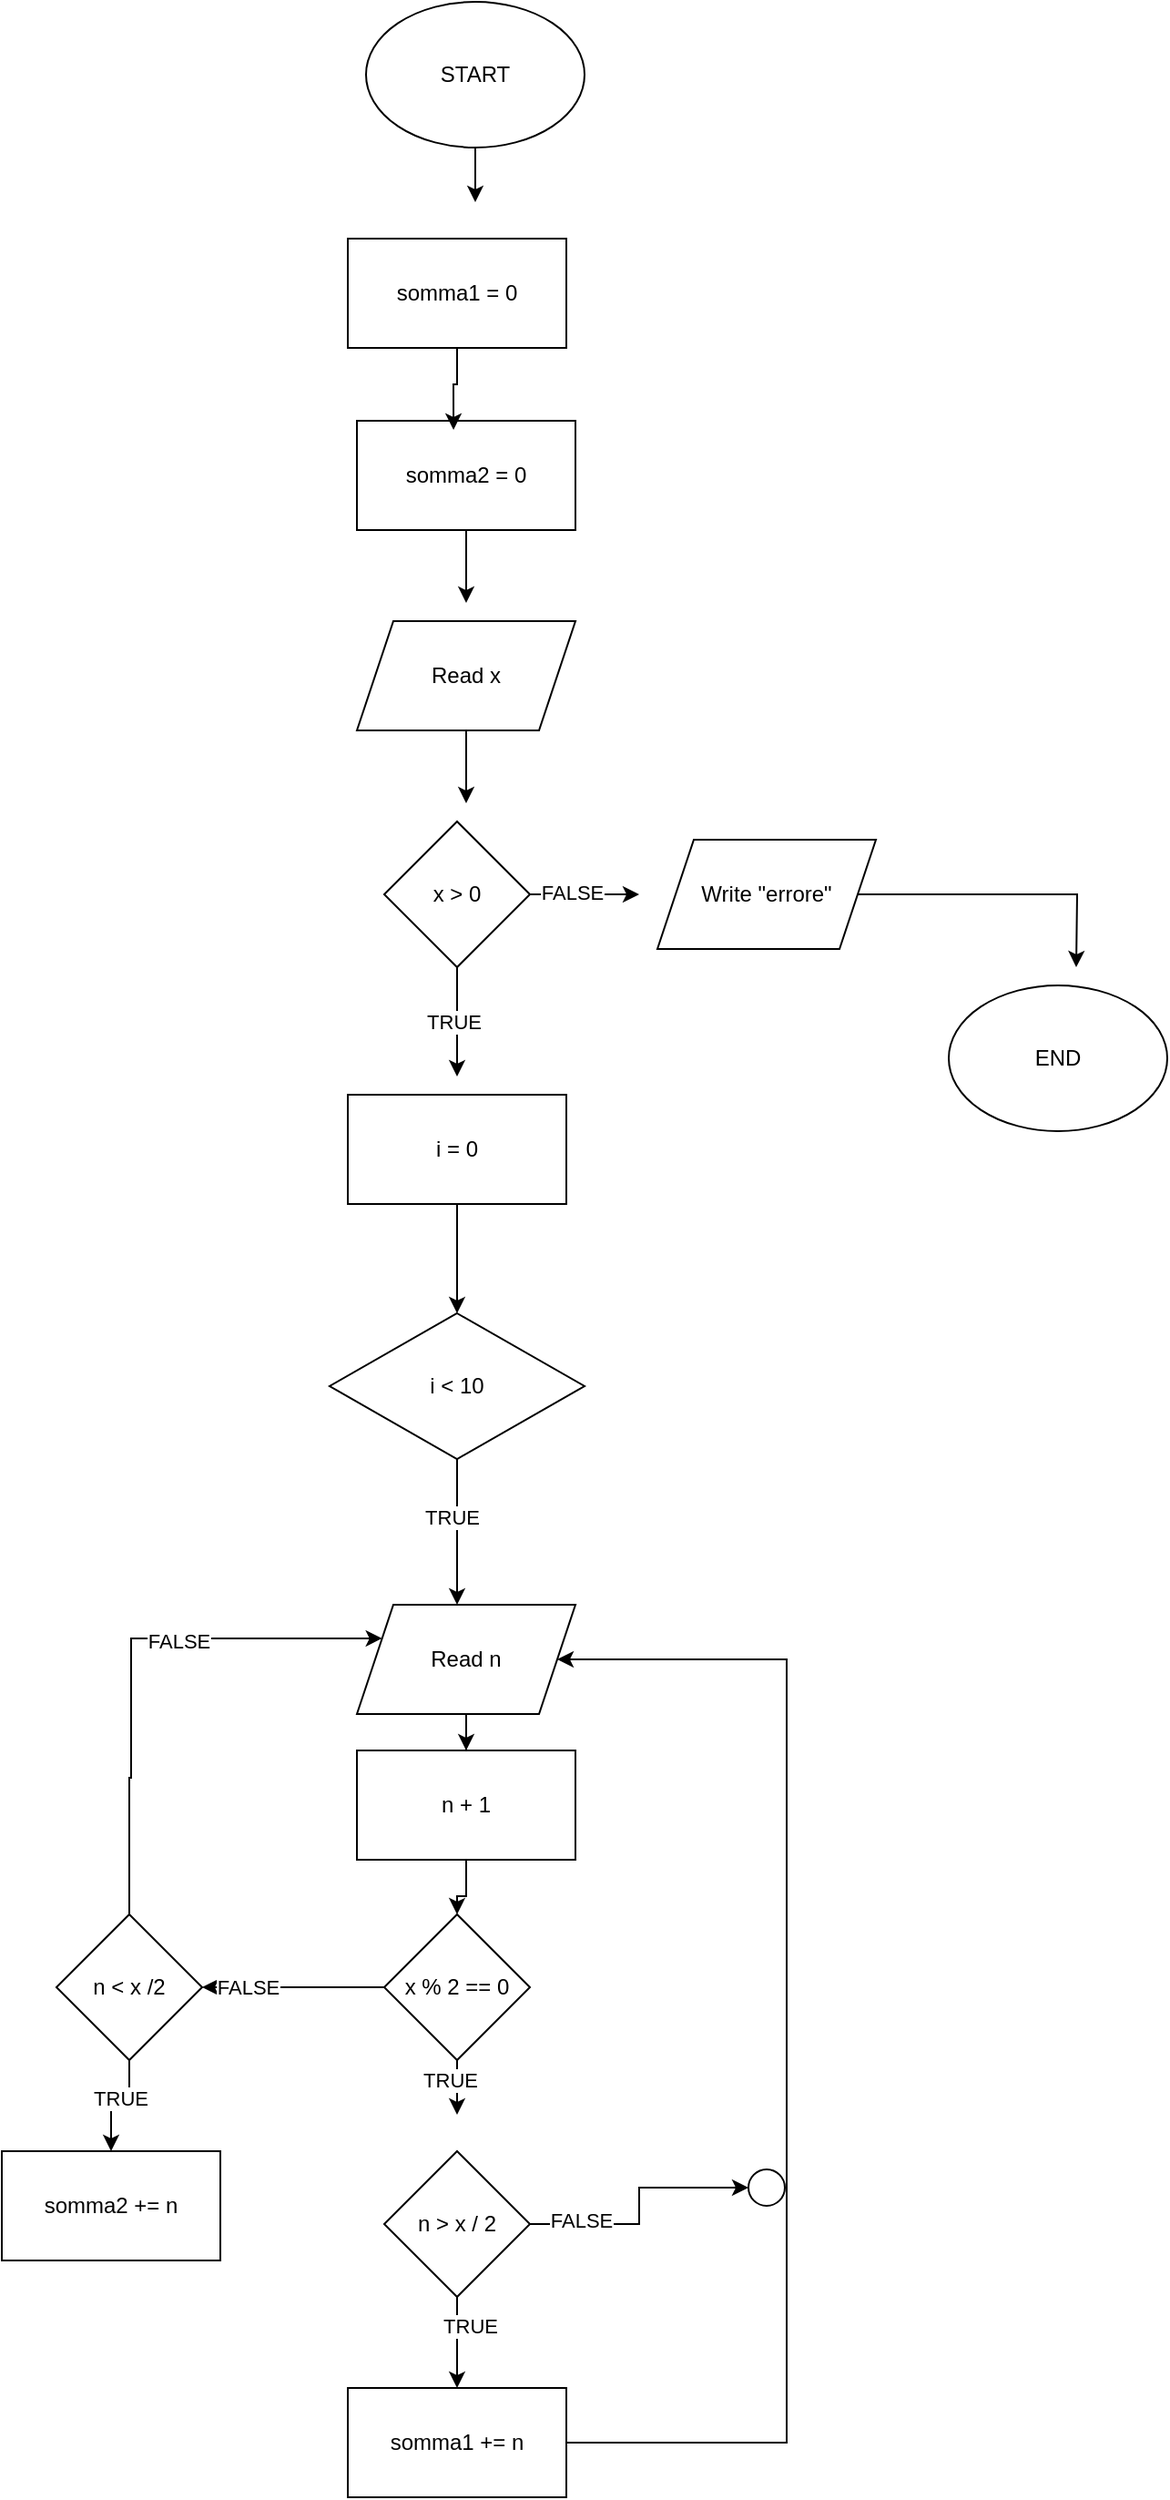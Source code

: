 <mxfile version="26.0.9">
  <diagram name="Page-1" id="PjqkCXJDa6QP-Z5-mkrk">
    <mxGraphModel dx="1044" dy="2015" grid="1" gridSize="10" guides="1" tooltips="1" connect="1" arrows="1" fold="1" page="1" pageScale="1" pageWidth="850" pageHeight="1100" math="0" shadow="0">
      <root>
        <mxCell id="0" />
        <mxCell id="1" parent="0" />
        <mxCell id="trHLj9ciciMBN7u2gDlx-35" style="edgeStyle=orthogonalEdgeStyle;rounded=0;orthogonalLoop=1;jettySize=auto;html=1;" edge="1" parent="1" source="trHLj9ciciMBN7u2gDlx-1">
          <mxGeometry relative="1" as="geometry">
            <mxPoint x="430" y="-100" as="targetPoint" />
          </mxGeometry>
        </mxCell>
        <mxCell id="trHLj9ciciMBN7u2gDlx-1" value="START" style="ellipse;whiteSpace=wrap;html=1;" vertex="1" parent="1">
          <mxGeometry x="370" y="-210" width="120" height="80" as="geometry" />
        </mxCell>
        <mxCell id="trHLj9ciciMBN7u2gDlx-5" style="edgeStyle=orthogonalEdgeStyle;rounded=0;orthogonalLoop=1;jettySize=auto;html=1;" edge="1" parent="1" source="trHLj9ciciMBN7u2gDlx-2">
          <mxGeometry relative="1" as="geometry">
            <mxPoint x="425" y="230" as="targetPoint" />
          </mxGeometry>
        </mxCell>
        <mxCell id="trHLj9ciciMBN7u2gDlx-2" value="Read x" style="shape=parallelogram;perimeter=parallelogramPerimeter;whiteSpace=wrap;html=1;fixedSize=1;" vertex="1" parent="1">
          <mxGeometry x="365" y="130" width="120" height="60" as="geometry" />
        </mxCell>
        <mxCell id="trHLj9ciciMBN7u2gDlx-6" style="edgeStyle=orthogonalEdgeStyle;rounded=0;orthogonalLoop=1;jettySize=auto;html=1;" edge="1" parent="1" source="trHLj9ciciMBN7u2gDlx-4">
          <mxGeometry relative="1" as="geometry">
            <mxPoint x="520" y="280" as="targetPoint" />
          </mxGeometry>
        </mxCell>
        <mxCell id="trHLj9ciciMBN7u2gDlx-7" value="FALSE" style="edgeLabel;html=1;align=center;verticalAlign=middle;resizable=0;points=[];" vertex="1" connectable="0" parent="trHLj9ciciMBN7u2gDlx-6">
          <mxGeometry x="-0.24" y="1" relative="1" as="geometry">
            <mxPoint as="offset" />
          </mxGeometry>
        </mxCell>
        <mxCell id="trHLj9ciciMBN7u2gDlx-12" style="edgeStyle=orthogonalEdgeStyle;rounded=0;orthogonalLoop=1;jettySize=auto;html=1;entryX=0.5;entryY=0;entryDx=0;entryDy=0;" edge="1" parent="1" source="trHLj9ciciMBN7u2gDlx-4">
          <mxGeometry relative="1" as="geometry">
            <mxPoint x="420" y="380" as="targetPoint" />
          </mxGeometry>
        </mxCell>
        <mxCell id="trHLj9ciciMBN7u2gDlx-13" value="TRUE" style="edgeLabel;html=1;align=center;verticalAlign=middle;resizable=0;points=[];" vertex="1" connectable="0" parent="trHLj9ciciMBN7u2gDlx-12">
          <mxGeometry y="-3" relative="1" as="geometry">
            <mxPoint as="offset" />
          </mxGeometry>
        </mxCell>
        <mxCell id="trHLj9ciciMBN7u2gDlx-4" value="x &amp;gt; 0" style="rhombus;whiteSpace=wrap;html=1;" vertex="1" parent="1">
          <mxGeometry x="380" y="240" width="80" height="80" as="geometry" />
        </mxCell>
        <mxCell id="trHLj9ciciMBN7u2gDlx-8" value="END" style="ellipse;whiteSpace=wrap;html=1;" vertex="1" parent="1">
          <mxGeometry x="690" y="330" width="120" height="80" as="geometry" />
        </mxCell>
        <mxCell id="trHLj9ciciMBN7u2gDlx-10" style="edgeStyle=orthogonalEdgeStyle;rounded=0;orthogonalLoop=1;jettySize=auto;html=1;" edge="1" parent="1" source="trHLj9ciciMBN7u2gDlx-9">
          <mxGeometry relative="1" as="geometry">
            <mxPoint x="760" y="320" as="targetPoint" />
          </mxGeometry>
        </mxCell>
        <mxCell id="trHLj9ciciMBN7u2gDlx-9" value="Write &quot;errore&quot;" style="shape=parallelogram;perimeter=parallelogramPerimeter;whiteSpace=wrap;html=1;fixedSize=1;" vertex="1" parent="1">
          <mxGeometry x="530" y="250" width="120" height="60" as="geometry" />
        </mxCell>
        <mxCell id="trHLj9ciciMBN7u2gDlx-16" style="edgeStyle=orthogonalEdgeStyle;rounded=0;orthogonalLoop=1;jettySize=auto;html=1;entryX=0.5;entryY=0;entryDx=0;entryDy=0;" edge="1" parent="1" source="trHLj9ciciMBN7u2gDlx-14" target="trHLj9ciciMBN7u2gDlx-15">
          <mxGeometry relative="1" as="geometry" />
        </mxCell>
        <mxCell id="trHLj9ciciMBN7u2gDlx-14" value="i = 0" style="rounded=0;whiteSpace=wrap;html=1;" vertex="1" parent="1">
          <mxGeometry x="360" y="390" width="120" height="60" as="geometry" />
        </mxCell>
        <mxCell id="trHLj9ciciMBN7u2gDlx-17" style="edgeStyle=orthogonalEdgeStyle;rounded=0;orthogonalLoop=1;jettySize=auto;html=1;" edge="1" parent="1" source="trHLj9ciciMBN7u2gDlx-15">
          <mxGeometry relative="1" as="geometry">
            <mxPoint x="420" y="670" as="targetPoint" />
          </mxGeometry>
        </mxCell>
        <mxCell id="trHLj9ciciMBN7u2gDlx-18" value="TRUE" style="edgeLabel;html=1;align=center;verticalAlign=middle;resizable=0;points=[];" vertex="1" connectable="0" parent="trHLj9ciciMBN7u2gDlx-17">
          <mxGeometry x="-0.205" y="-3" relative="1" as="geometry">
            <mxPoint as="offset" />
          </mxGeometry>
        </mxCell>
        <mxCell id="trHLj9ciciMBN7u2gDlx-15" value="i &amp;lt; 10" style="rhombus;whiteSpace=wrap;html=1;" vertex="1" parent="1">
          <mxGeometry x="350" y="510" width="140" height="80" as="geometry" />
        </mxCell>
        <mxCell id="trHLj9ciciMBN7u2gDlx-25" style="edgeStyle=orthogonalEdgeStyle;rounded=0;orthogonalLoop=1;jettySize=auto;html=1;" edge="1" parent="1" source="trHLj9ciciMBN7u2gDlx-22">
          <mxGeometry relative="1" as="geometry">
            <mxPoint x="420" y="950" as="targetPoint" />
          </mxGeometry>
        </mxCell>
        <mxCell id="trHLj9ciciMBN7u2gDlx-28" value="TRUE" style="edgeLabel;html=1;align=center;verticalAlign=middle;resizable=0;points=[];" vertex="1" connectable="0" parent="trHLj9ciciMBN7u2gDlx-25">
          <mxGeometry x="-0.309" y="-4" relative="1" as="geometry">
            <mxPoint as="offset" />
          </mxGeometry>
        </mxCell>
        <mxCell id="trHLj9ciciMBN7u2gDlx-51" style="edgeStyle=orthogonalEdgeStyle;rounded=0;orthogonalLoop=1;jettySize=auto;html=1;entryX=1;entryY=0.5;entryDx=0;entryDy=0;" edge="1" parent="1" source="trHLj9ciciMBN7u2gDlx-22" target="trHLj9ciciMBN7u2gDlx-47">
          <mxGeometry relative="1" as="geometry">
            <mxPoint x="290" y="880" as="targetPoint" />
          </mxGeometry>
        </mxCell>
        <mxCell id="trHLj9ciciMBN7u2gDlx-52" value="FALSE" style="edgeLabel;html=1;align=center;verticalAlign=middle;resizable=0;points=[];" vertex="1" connectable="0" parent="trHLj9ciciMBN7u2gDlx-51">
          <mxGeometry x="0.503" relative="1" as="geometry">
            <mxPoint as="offset" />
          </mxGeometry>
        </mxCell>
        <mxCell id="trHLj9ciciMBN7u2gDlx-22" value="x % 2 == 0" style="rhombus;whiteSpace=wrap;html=1;" vertex="1" parent="1">
          <mxGeometry x="380" y="840" width="80" height="80" as="geometry" />
        </mxCell>
        <mxCell id="trHLj9ciciMBN7u2gDlx-41" style="edgeStyle=orthogonalEdgeStyle;rounded=0;orthogonalLoop=1;jettySize=auto;html=1;" edge="1" parent="1" source="trHLj9ciciMBN7u2gDlx-30" target="trHLj9ciciMBN7u2gDlx-40">
          <mxGeometry relative="1" as="geometry" />
        </mxCell>
        <mxCell id="trHLj9ciciMBN7u2gDlx-30" value="Read n" style="shape=parallelogram;perimeter=parallelogramPerimeter;whiteSpace=wrap;html=1;fixedSize=1;" vertex="1" parent="1">
          <mxGeometry x="365" y="670" width="120" height="60" as="geometry" />
        </mxCell>
        <mxCell id="trHLj9ciciMBN7u2gDlx-38" style="edgeStyle=orthogonalEdgeStyle;rounded=0;orthogonalLoop=1;jettySize=auto;html=1;entryX=0.5;entryY=0;entryDx=0;entryDy=0;" edge="1" parent="1" source="trHLj9ciciMBN7u2gDlx-31" target="trHLj9ciciMBN7u2gDlx-32">
          <mxGeometry relative="1" as="geometry" />
        </mxCell>
        <mxCell id="trHLj9ciciMBN7u2gDlx-39" value="TRUE" style="edgeLabel;html=1;align=center;verticalAlign=middle;resizable=0;points=[];" vertex="1" connectable="0" parent="trHLj9ciciMBN7u2gDlx-38">
          <mxGeometry x="-0.382" y="7" relative="1" as="geometry">
            <mxPoint as="offset" />
          </mxGeometry>
        </mxCell>
        <mxCell id="trHLj9ciciMBN7u2gDlx-44" style="edgeStyle=orthogonalEdgeStyle;rounded=0;orthogonalLoop=1;jettySize=auto;html=1;" edge="1" parent="1" source="trHLj9ciciMBN7u2gDlx-31" target="trHLj9ciciMBN7u2gDlx-45">
          <mxGeometry relative="1" as="geometry">
            <mxPoint x="570" y="1010" as="targetPoint" />
          </mxGeometry>
        </mxCell>
        <mxCell id="trHLj9ciciMBN7u2gDlx-46" value="FALSE" style="edgeLabel;html=1;align=center;verticalAlign=middle;resizable=0;points=[];" vertex="1" connectable="0" parent="trHLj9ciciMBN7u2gDlx-44">
          <mxGeometry x="-0.6" y="2" relative="1" as="geometry">
            <mxPoint as="offset" />
          </mxGeometry>
        </mxCell>
        <mxCell id="trHLj9ciciMBN7u2gDlx-31" value="n &amp;gt; x / 2" style="rhombus;whiteSpace=wrap;html=1;" vertex="1" parent="1">
          <mxGeometry x="380" y="970" width="80" height="80" as="geometry" />
        </mxCell>
        <mxCell id="trHLj9ciciMBN7u2gDlx-43" style="edgeStyle=orthogonalEdgeStyle;rounded=0;orthogonalLoop=1;jettySize=auto;html=1;" edge="1" parent="1" source="trHLj9ciciMBN7u2gDlx-32" target="trHLj9ciciMBN7u2gDlx-30">
          <mxGeometry relative="1" as="geometry">
            <mxPoint x="600" y="680" as="targetPoint" />
            <Array as="points">
              <mxPoint x="601" y="1130" />
              <mxPoint x="601" y="700" />
            </Array>
          </mxGeometry>
        </mxCell>
        <mxCell id="trHLj9ciciMBN7u2gDlx-32" value="somma1 += n" style="rounded=0;whiteSpace=wrap;html=1;" vertex="1" parent="1">
          <mxGeometry x="360" y="1100" width="120" height="60" as="geometry" />
        </mxCell>
        <mxCell id="trHLj9ciciMBN7u2gDlx-37" style="edgeStyle=orthogonalEdgeStyle;rounded=0;orthogonalLoop=1;jettySize=auto;html=1;" edge="1" parent="1" source="trHLj9ciciMBN7u2gDlx-33">
          <mxGeometry relative="1" as="geometry">
            <mxPoint x="425" y="120" as="targetPoint" />
          </mxGeometry>
        </mxCell>
        <mxCell id="trHLj9ciciMBN7u2gDlx-33" value="somma2 = 0" style="rounded=0;whiteSpace=wrap;html=1;" vertex="1" parent="1">
          <mxGeometry x="365" y="20" width="120" height="60" as="geometry" />
        </mxCell>
        <mxCell id="trHLj9ciciMBN7u2gDlx-34" value="somma1 = 0" style="rounded=0;whiteSpace=wrap;html=1;" vertex="1" parent="1">
          <mxGeometry x="360" y="-80" width="120" height="60" as="geometry" />
        </mxCell>
        <mxCell id="trHLj9ciciMBN7u2gDlx-36" style="edgeStyle=orthogonalEdgeStyle;rounded=0;orthogonalLoop=1;jettySize=auto;html=1;entryX=0.442;entryY=0.083;entryDx=0;entryDy=0;entryPerimeter=0;" edge="1" parent="1" source="trHLj9ciciMBN7u2gDlx-34" target="trHLj9ciciMBN7u2gDlx-33">
          <mxGeometry relative="1" as="geometry" />
        </mxCell>
        <mxCell id="trHLj9ciciMBN7u2gDlx-42" style="edgeStyle=orthogonalEdgeStyle;rounded=0;orthogonalLoop=1;jettySize=auto;html=1;entryX=0.5;entryY=0;entryDx=0;entryDy=0;" edge="1" parent="1" source="trHLj9ciciMBN7u2gDlx-40" target="trHLj9ciciMBN7u2gDlx-22">
          <mxGeometry relative="1" as="geometry" />
        </mxCell>
        <mxCell id="trHLj9ciciMBN7u2gDlx-40" value="n + 1" style="rounded=0;whiteSpace=wrap;html=1;" vertex="1" parent="1">
          <mxGeometry x="365" y="750" width="120" height="60" as="geometry" />
        </mxCell>
        <mxCell id="trHLj9ciciMBN7u2gDlx-45" value="" style="ellipse;whiteSpace=wrap;html=1;aspect=fixed;" vertex="1" parent="1">
          <mxGeometry x="580" y="980" width="20" height="20" as="geometry" />
        </mxCell>
        <mxCell id="trHLj9ciciMBN7u2gDlx-49" style="edgeStyle=orthogonalEdgeStyle;rounded=0;orthogonalLoop=1;jettySize=auto;html=1;entryX=0.5;entryY=0;entryDx=0;entryDy=0;" edge="1" parent="1" source="trHLj9ciciMBN7u2gDlx-47" target="trHLj9ciciMBN7u2gDlx-48">
          <mxGeometry relative="1" as="geometry" />
        </mxCell>
        <mxCell id="trHLj9ciciMBN7u2gDlx-50" value="TRUE" style="edgeLabel;html=1;align=center;verticalAlign=middle;resizable=0;points=[];" vertex="1" connectable="0" parent="trHLj9ciciMBN7u2gDlx-49">
          <mxGeometry y="-4" relative="1" as="geometry">
            <mxPoint as="offset" />
          </mxGeometry>
        </mxCell>
        <mxCell id="trHLj9ciciMBN7u2gDlx-53" style="edgeStyle=orthogonalEdgeStyle;rounded=0;orthogonalLoop=1;jettySize=auto;html=1;exitX=0.5;exitY=0;exitDx=0;exitDy=0;entryX=0;entryY=0.25;entryDx=0;entryDy=0;" edge="1" parent="1" source="trHLj9ciciMBN7u2gDlx-47" target="trHLj9ciciMBN7u2gDlx-30">
          <mxGeometry relative="1" as="geometry">
            <mxPoint x="240" y="690" as="targetPoint" />
            <Array as="points">
              <mxPoint x="240" y="765" />
              <mxPoint x="241" y="765" />
              <mxPoint x="241" y="689" />
            </Array>
          </mxGeometry>
        </mxCell>
        <mxCell id="trHLj9ciciMBN7u2gDlx-54" value="FALSE" style="edgeLabel;html=1;align=center;verticalAlign=middle;resizable=0;points=[];" vertex="1" connectable="0" parent="trHLj9ciciMBN7u2gDlx-53">
          <mxGeometry x="0.236" y="-1" relative="1" as="geometry">
            <mxPoint x="-1" as="offset" />
          </mxGeometry>
        </mxCell>
        <mxCell id="trHLj9ciciMBN7u2gDlx-47" value="n &amp;lt; x /2" style="rhombus;whiteSpace=wrap;html=1;" vertex="1" parent="1">
          <mxGeometry x="200" y="840" width="80" height="80" as="geometry" />
        </mxCell>
        <mxCell id="trHLj9ciciMBN7u2gDlx-48" value="somma2 += n" style="rounded=0;whiteSpace=wrap;html=1;" vertex="1" parent="1">
          <mxGeometry x="170" y="970" width="120" height="60" as="geometry" />
        </mxCell>
      </root>
    </mxGraphModel>
  </diagram>
</mxfile>
